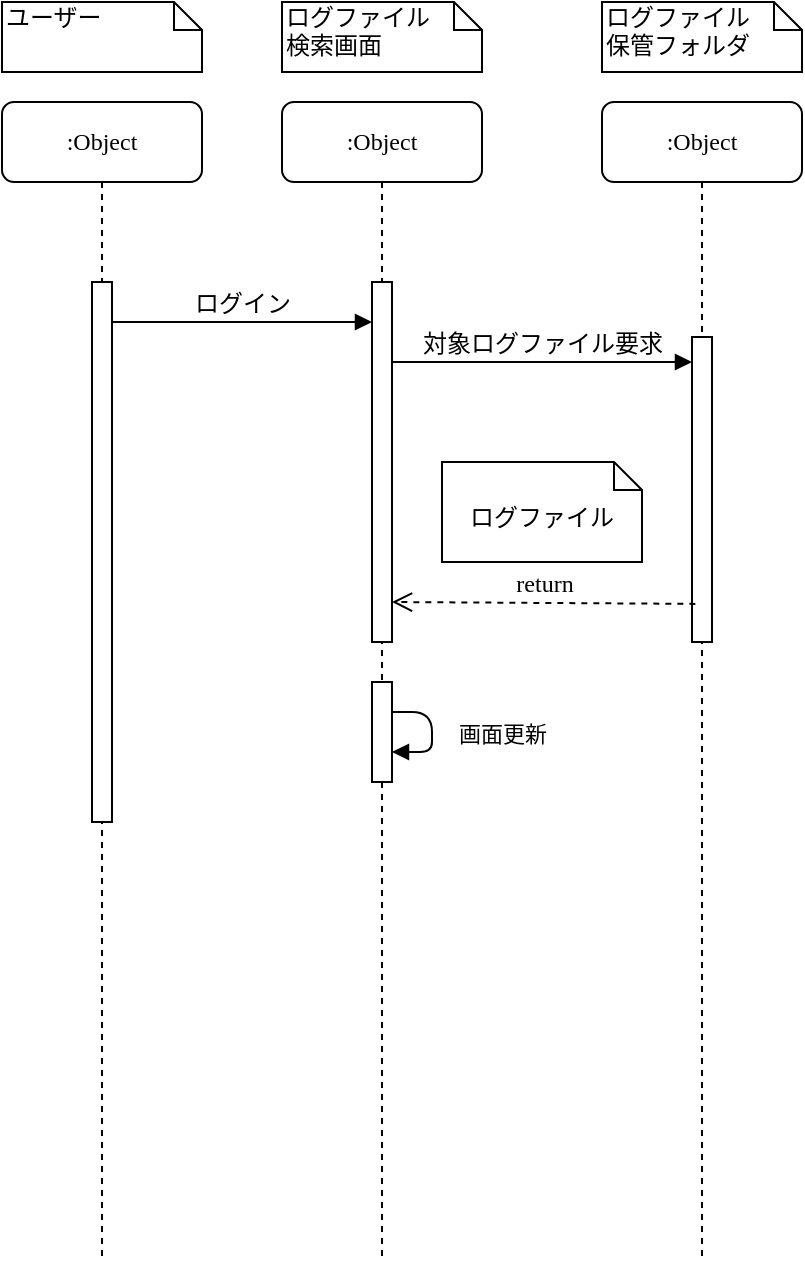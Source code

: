<mxfile version="13.10.6" type="github">
  <diagram name="Page-1" id="13e1069c-82ec-6db2-03f1-153e76fe0fe0">
    <mxGraphModel dx="975" dy="587" grid="1" gridSize="10" guides="1" tooltips="1" connect="1" arrows="1" fold="1" page="1" pageScale="1" pageWidth="1100" pageHeight="850" background="#ffffff" math="0" shadow="0">
      <root>
        <mxCell id="0" />
        <mxCell id="1" parent="0" />
        <mxCell id="7baba1c4bc27f4b0-2" value=":Object" style="shape=umlLifeline;perimeter=lifelinePerimeter;whiteSpace=wrap;html=1;container=1;collapsible=0;recursiveResize=0;outlineConnect=0;rounded=1;shadow=0;comic=0;labelBackgroundColor=none;strokeWidth=1;fontFamily=Verdana;fontSize=12;align=center;" parent="1" vertex="1">
          <mxGeometry x="240" y="80" width="100" height="580" as="geometry" />
        </mxCell>
        <mxCell id="7baba1c4bc27f4b0-37" value="" style="html=1;points=[];perimeter=orthogonalPerimeter;rounded=0;shadow=0;comic=0;labelBackgroundColor=none;strokeWidth=1;fontFamily=Verdana;fontSize=12;align=center;" parent="7baba1c4bc27f4b0-2" vertex="1">
          <mxGeometry x="45" y="90" width="10" height="180" as="geometry" />
        </mxCell>
        <mxCell id="zedtykYUiHxktCnIN6E9-7" value="" style="html=1;points=[];perimeter=orthogonalPerimeter;rounded=0;shadow=0;comic=0;labelBackgroundColor=none;strokeWidth=1;fontFamily=Verdana;fontSize=12;align=center;" parent="7baba1c4bc27f4b0-2" vertex="1">
          <mxGeometry x="45" y="290" width="10" height="50" as="geometry" />
        </mxCell>
        <mxCell id="zedtykYUiHxktCnIN6E9-8" value="画面更新" style="html=1;verticalAlign=bottom;endArrow=block;" parent="7baba1c4bc27f4b0-2" source="zedtykYUiHxktCnIN6E9-7" target="zedtykYUiHxktCnIN6E9-7" edge="1">
          <mxGeometry x="0.333" y="-35" width="80" relative="1" as="geometry">
            <mxPoint x="50" y="300" as="sourcePoint" />
            <mxPoint x="130" y="300" as="targetPoint" />
            <mxPoint x="35" y="35" as="offset" />
          </mxGeometry>
        </mxCell>
        <mxCell id="7baba1c4bc27f4b0-3" value=":Object" style="shape=umlLifeline;perimeter=lifelinePerimeter;whiteSpace=wrap;html=1;container=1;collapsible=0;recursiveResize=0;outlineConnect=0;rounded=1;shadow=0;comic=0;labelBackgroundColor=none;strokeWidth=1;fontFamily=Verdana;fontSize=12;align=center;" parent="1" vertex="1">
          <mxGeometry x="400" y="80" width="100" height="580" as="geometry" />
        </mxCell>
        <mxCell id="zedtykYUiHxktCnIN6E9-3" value="" style="html=1;points=[];perimeter=orthogonalPerimeter;rounded=0;shadow=0;comic=0;labelBackgroundColor=none;strokeWidth=1;fontFamily=Verdana;fontSize=12;align=center;" parent="7baba1c4bc27f4b0-3" vertex="1">
          <mxGeometry x="45" y="117.5" width="10" height="152.5" as="geometry" />
        </mxCell>
        <mxCell id="7baba1c4bc27f4b0-8" value=":Object" style="shape=umlLifeline;perimeter=lifelinePerimeter;whiteSpace=wrap;html=1;container=1;collapsible=0;recursiveResize=0;outlineConnect=0;rounded=1;shadow=0;comic=0;labelBackgroundColor=none;strokeWidth=1;fontFamily=Verdana;fontSize=12;align=center;" parent="1" vertex="1">
          <mxGeometry x="100" y="80" width="100" height="580" as="geometry" />
        </mxCell>
        <mxCell id="7baba1c4bc27f4b0-10" value="" style="html=1;points=[];perimeter=orthogonalPerimeter;rounded=0;shadow=0;comic=0;labelBackgroundColor=none;strokeWidth=1;fontFamily=Verdana;fontSize=12;align=center;" parent="7baba1c4bc27f4b0-8" vertex="1">
          <mxGeometry x="45" y="90" width="10" height="270" as="geometry" />
        </mxCell>
        <mxCell id="7baba1c4bc27f4b0-14" value="ログイン" style="html=1;verticalAlign=bottom;endArrow=block;labelBackgroundColor=none;fontFamily=Verdana;fontSize=12;edgeStyle=elbowEdgeStyle;elbow=vertical;" parent="1" source="7baba1c4bc27f4b0-10" target="7baba1c4bc27f4b0-37" edge="1">
          <mxGeometry relative="1" as="geometry">
            <mxPoint x="150" y="186.333" as="sourcePoint" />
            <mxPoint x="289.5" y="186" as="targetPoint" />
            <Array as="points">
              <mxPoint x="220" y="190" />
            </Array>
          </mxGeometry>
        </mxCell>
        <mxCell id="7baba1c4bc27f4b0-40" value="ユーザー" style="shape=note;whiteSpace=wrap;html=1;size=14;verticalAlign=top;align=left;spacingTop=-6;rounded=0;shadow=0;comic=0;labelBackgroundColor=none;strokeWidth=1;fontFamily=Verdana;fontSize=12" parent="1" vertex="1">
          <mxGeometry x="100" y="30" width="100" height="35" as="geometry" />
        </mxCell>
        <mxCell id="7baba1c4bc27f4b0-44" value="ログファイル&lt;br&gt;検索画面" style="shape=note;whiteSpace=wrap;html=1;size=14;verticalAlign=top;align=left;spacingTop=-6;rounded=0;shadow=0;comic=0;labelBackgroundColor=none;strokeWidth=1;fontFamily=Verdana;fontSize=12" parent="1" vertex="1">
          <mxGeometry x="240" y="30" width="100" height="35" as="geometry" />
        </mxCell>
        <mxCell id="7baba1c4bc27f4b0-45" value="ログファイル&lt;br&gt;保管フォルダ" style="shape=note;whiteSpace=wrap;html=1;size=14;verticalAlign=top;align=left;spacingTop=-6;rounded=0;shadow=0;comic=0;labelBackgroundColor=none;strokeWidth=1;fontFamily=Verdana;fontSize=12" parent="1" vertex="1">
          <mxGeometry x="400" y="30" width="100" height="35" as="geometry" />
        </mxCell>
        <mxCell id="HY1Ta8MhCHpQZ7dJACeX-2" value="対象ログファイル要求" style="html=1;verticalAlign=bottom;endArrow=block;labelBackgroundColor=none;fontFamily=Verdana;fontSize=12;edgeStyle=elbowEdgeStyle;elbow=vertical;" parent="1" source="7baba1c4bc27f4b0-37" target="zedtykYUiHxktCnIN6E9-3" edge="1">
          <mxGeometry relative="1" as="geometry">
            <mxPoint x="290" y="220.003" as="sourcePoint" />
            <mxPoint x="719" y="220.333" as="targetPoint" />
            <Array as="points">
              <mxPoint x="380" y="210" />
            </Array>
          </mxGeometry>
        </mxCell>
        <mxCell id="zedtykYUiHxktCnIN6E9-5" value="return" style="html=1;verticalAlign=bottom;endArrow=open;dashed=1;endSize=8;labelBackgroundColor=none;fontFamily=Verdana;fontSize=12;edgeStyle=elbowEdgeStyle;elbow=vertical;exitX=0.167;exitY=0.875;exitDx=0;exitDy=0;exitPerimeter=0;" parent="1" source="zedtykYUiHxktCnIN6E9-3" target="7baba1c4bc27f4b0-37" edge="1">
          <mxGeometry relative="1" as="geometry">
            <mxPoint x="300" y="330" as="targetPoint" />
            <Array as="points">
              <mxPoint x="380" y="330" />
              <mxPoint x="380" y="320" />
              <mxPoint x="410" y="320" />
            </Array>
            <mxPoint x="430" y="330" as="sourcePoint" />
          </mxGeometry>
        </mxCell>
        <mxCell id="zedtykYUiHxktCnIN6E9-6" value="ログファイル" style="shape=note2;boundedLbl=1;whiteSpace=wrap;html=1;size=14;verticalAlign=top;align=center;" parent="1" vertex="1">
          <mxGeometry x="320" y="260" width="100" height="50" as="geometry" />
        </mxCell>
      </root>
    </mxGraphModel>
  </diagram>
</mxfile>
